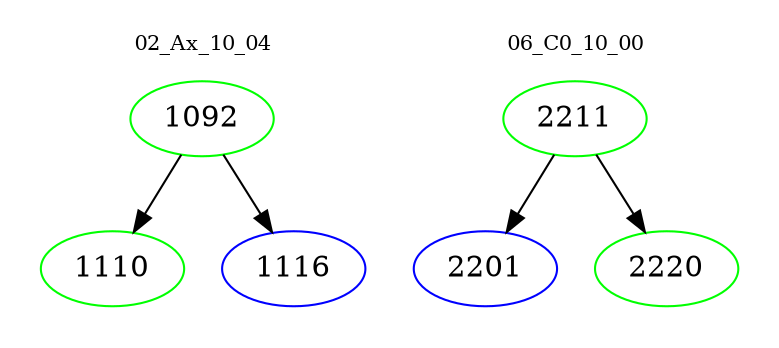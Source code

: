 digraph{
subgraph cluster_0 {
color = white
label = "02_Ax_10_04";
fontsize=10;
T0_1092 [label="1092", color="green"]
T0_1092 -> T0_1110 [color="black"]
T0_1110 [label="1110", color="green"]
T0_1092 -> T0_1116 [color="black"]
T0_1116 [label="1116", color="blue"]
}
subgraph cluster_1 {
color = white
label = "06_C0_10_00";
fontsize=10;
T1_2211 [label="2211", color="green"]
T1_2211 -> T1_2201 [color="black"]
T1_2201 [label="2201", color="blue"]
T1_2211 -> T1_2220 [color="black"]
T1_2220 [label="2220", color="green"]
}
}
